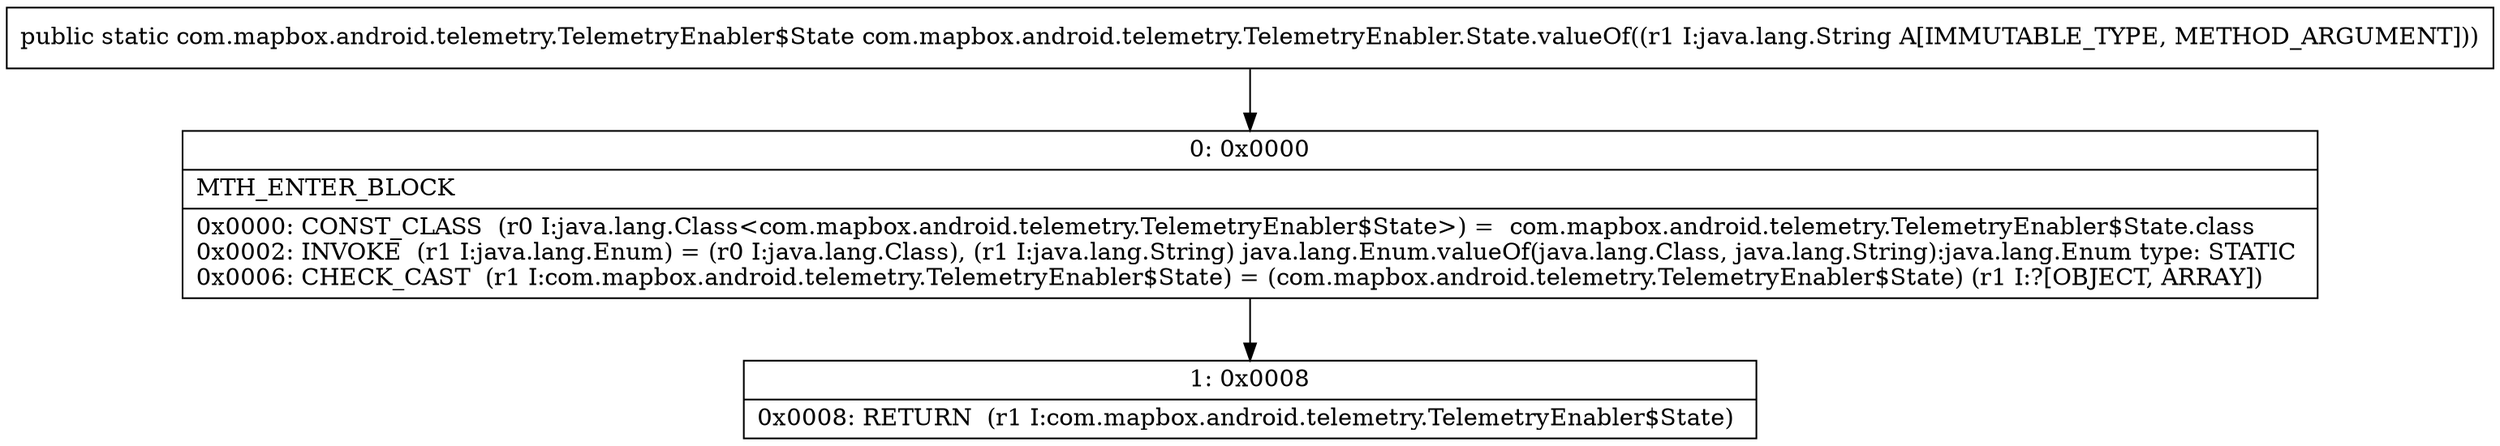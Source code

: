 digraph "CFG forcom.mapbox.android.telemetry.TelemetryEnabler.State.valueOf(Ljava\/lang\/String;)Lcom\/mapbox\/android\/telemetry\/TelemetryEnabler$State;" {
Node_0 [shape=record,label="{0\:\ 0x0000|MTH_ENTER_BLOCK\l|0x0000: CONST_CLASS  (r0 I:java.lang.Class\<com.mapbox.android.telemetry.TelemetryEnabler$State\>) =  com.mapbox.android.telemetry.TelemetryEnabler$State.class \l0x0002: INVOKE  (r1 I:java.lang.Enum) = (r0 I:java.lang.Class), (r1 I:java.lang.String) java.lang.Enum.valueOf(java.lang.Class, java.lang.String):java.lang.Enum type: STATIC \l0x0006: CHECK_CAST  (r1 I:com.mapbox.android.telemetry.TelemetryEnabler$State) = (com.mapbox.android.telemetry.TelemetryEnabler$State) (r1 I:?[OBJECT, ARRAY]) \l}"];
Node_1 [shape=record,label="{1\:\ 0x0008|0x0008: RETURN  (r1 I:com.mapbox.android.telemetry.TelemetryEnabler$State) \l}"];
MethodNode[shape=record,label="{public static com.mapbox.android.telemetry.TelemetryEnabler$State com.mapbox.android.telemetry.TelemetryEnabler.State.valueOf((r1 I:java.lang.String A[IMMUTABLE_TYPE, METHOD_ARGUMENT])) }"];
MethodNode -> Node_0;
Node_0 -> Node_1;
}

